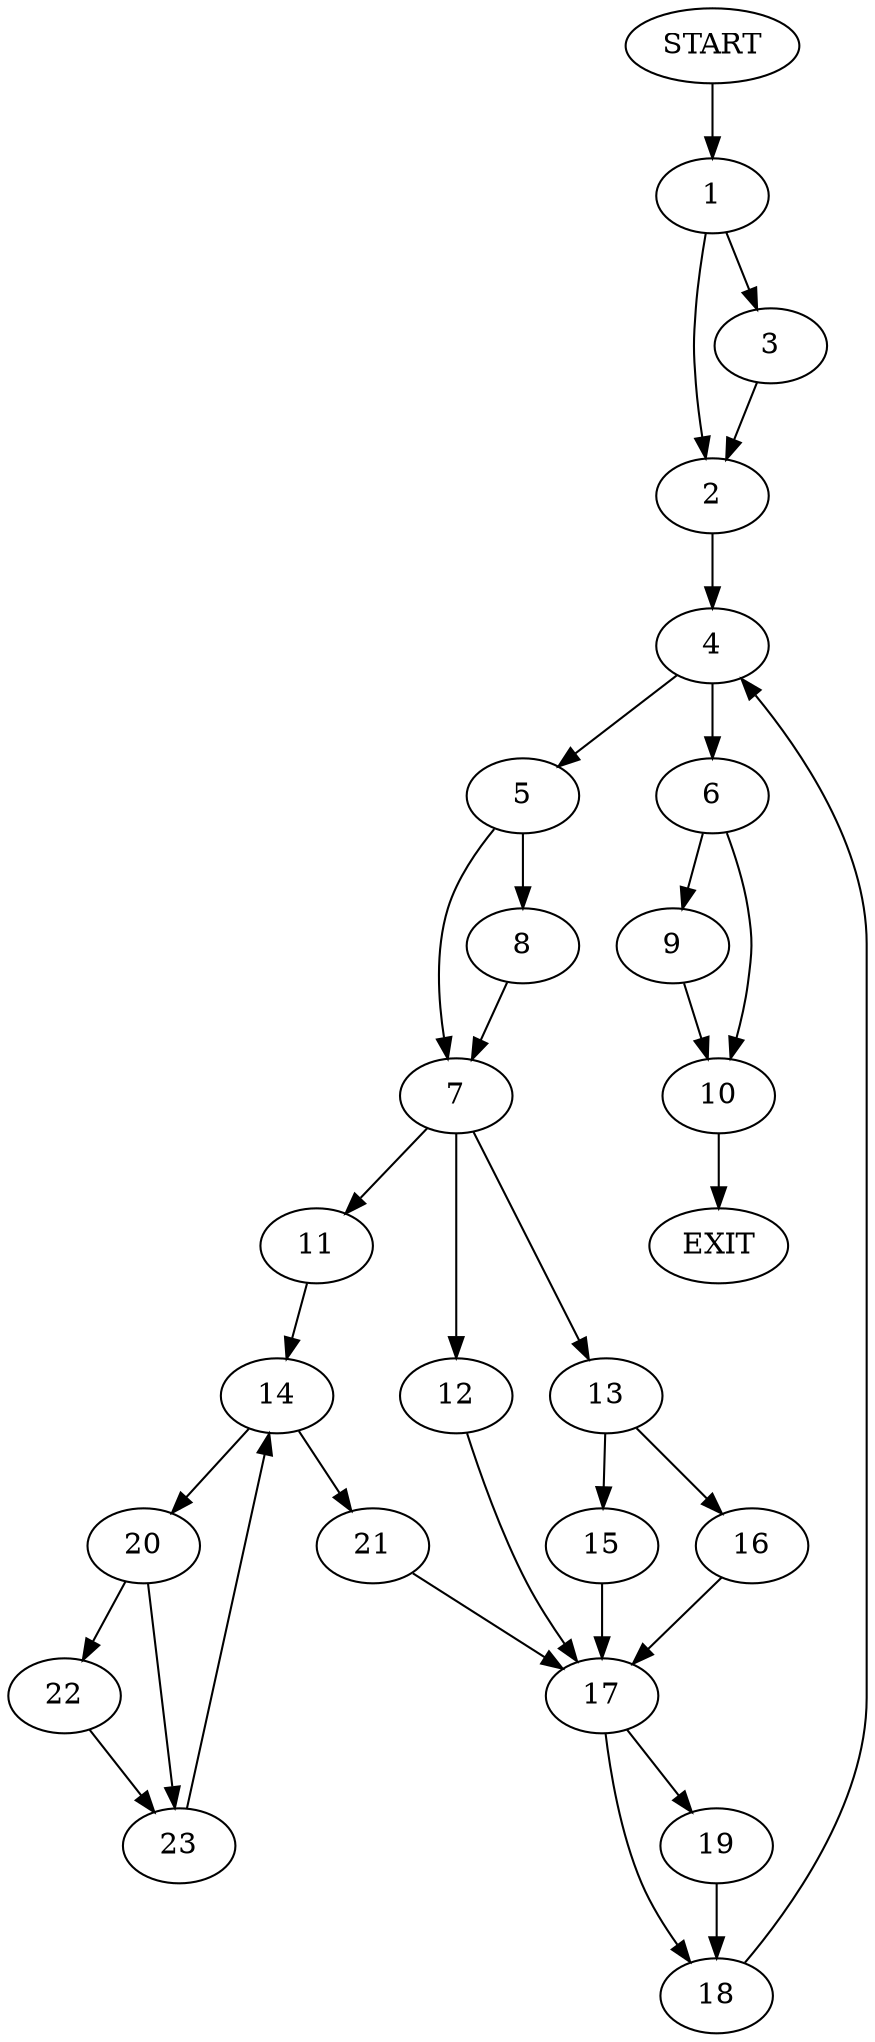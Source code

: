 digraph {
0 [label="START"]
24 [label="EXIT"]
0 -> 1
1 -> 2
1 -> 3
2 -> 4
3 -> 2
4 -> 5
4 -> 6
5 -> 7
5 -> 8
6 -> 9
6 -> 10
8 -> 7
7 -> 11
7 -> 12
7 -> 13
11 -> 14
13 -> 15
13 -> 16
12 -> 17
17 -> 18
17 -> 19
14 -> 20
14 -> 21
21 -> 17
20 -> 22
20 -> 23
23 -> 14
22 -> 23
16 -> 17
15 -> 17
18 -> 4
19 -> 18
9 -> 10
10 -> 24
}
